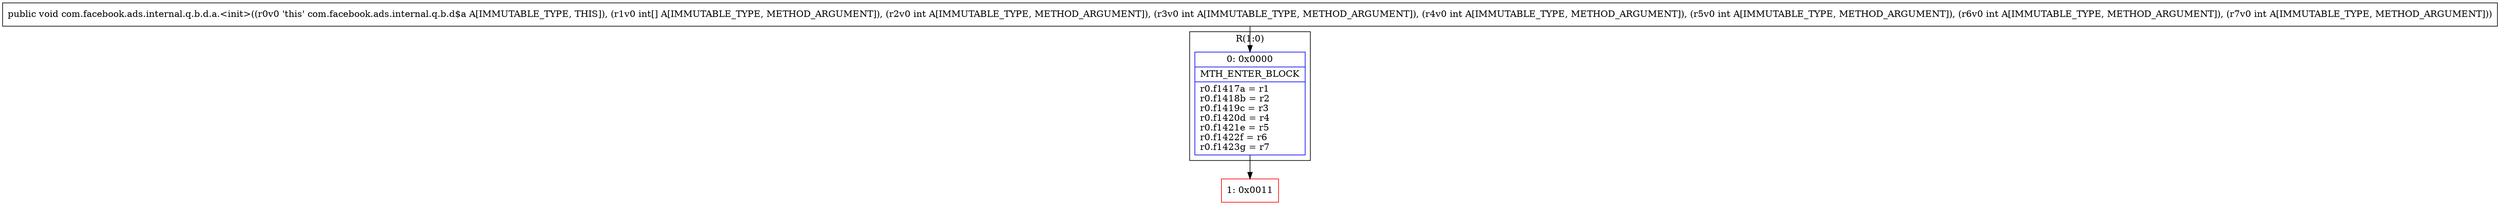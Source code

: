 digraph "CFG forcom.facebook.ads.internal.q.b.d.a.\<init\>([IIIIIII)V" {
subgraph cluster_Region_345193478 {
label = "R(1:0)";
node [shape=record,color=blue];
Node_0 [shape=record,label="{0\:\ 0x0000|MTH_ENTER_BLOCK\l|r0.f1417a = r1\lr0.f1418b = r2\lr0.f1419c = r3\lr0.f1420d = r4\lr0.f1421e = r5\lr0.f1422f = r6\lr0.f1423g = r7\l}"];
}
Node_1 [shape=record,color=red,label="{1\:\ 0x0011}"];
MethodNode[shape=record,label="{public void com.facebook.ads.internal.q.b.d.a.\<init\>((r0v0 'this' com.facebook.ads.internal.q.b.d$a A[IMMUTABLE_TYPE, THIS]), (r1v0 int[] A[IMMUTABLE_TYPE, METHOD_ARGUMENT]), (r2v0 int A[IMMUTABLE_TYPE, METHOD_ARGUMENT]), (r3v0 int A[IMMUTABLE_TYPE, METHOD_ARGUMENT]), (r4v0 int A[IMMUTABLE_TYPE, METHOD_ARGUMENT]), (r5v0 int A[IMMUTABLE_TYPE, METHOD_ARGUMENT]), (r6v0 int A[IMMUTABLE_TYPE, METHOD_ARGUMENT]), (r7v0 int A[IMMUTABLE_TYPE, METHOD_ARGUMENT])) }"];
MethodNode -> Node_0;
Node_0 -> Node_1;
}

